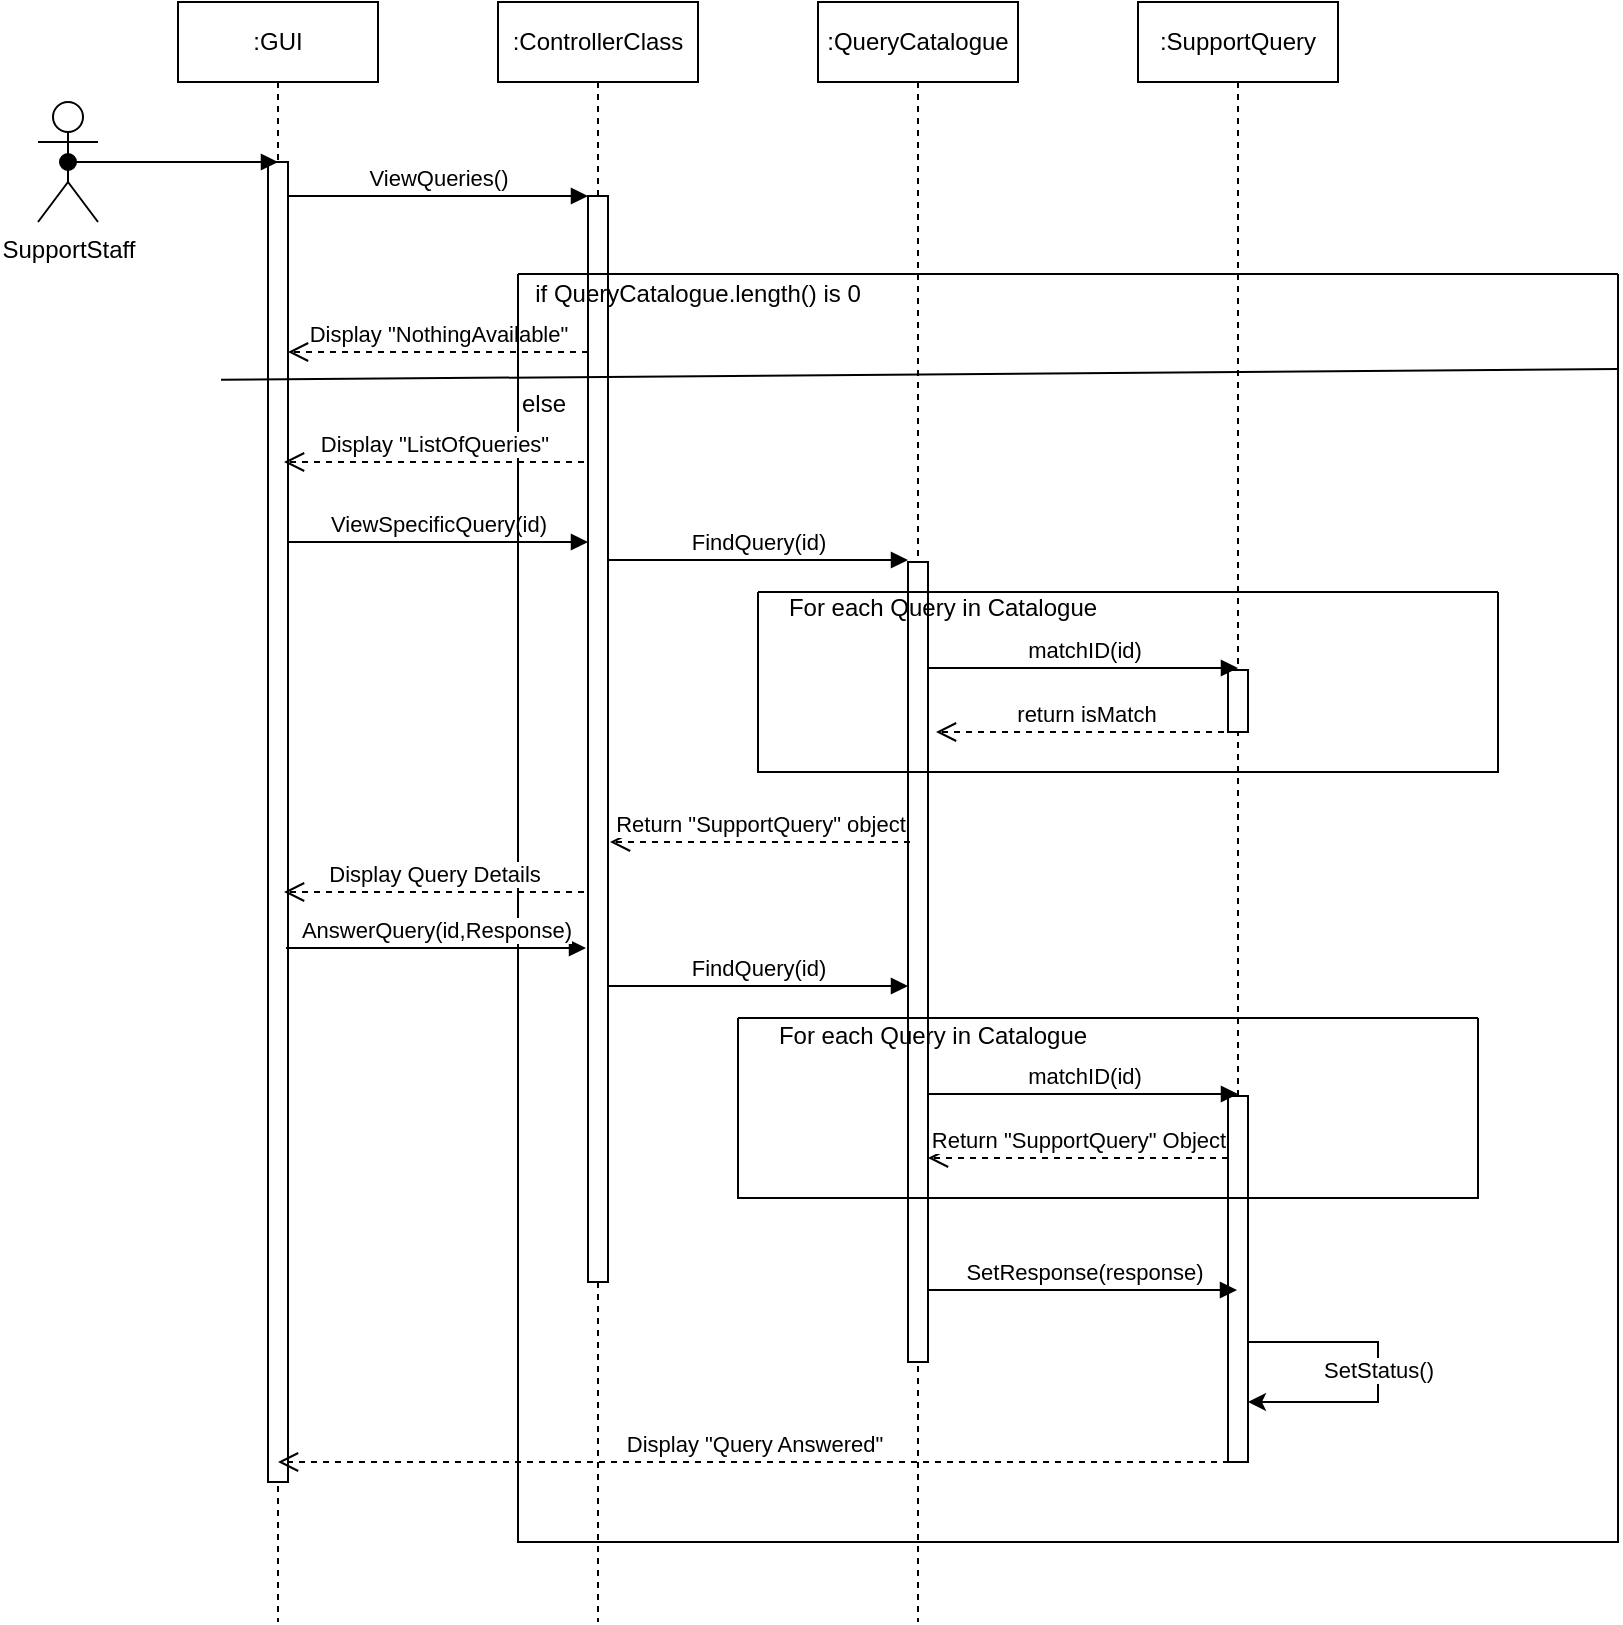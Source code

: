 <mxfile version="28.2.7">
  <diagram name="Page-1" id="2YBvvXClWsGukQMizWep">
    <mxGraphModel grid="1" page="1" gridSize="10" guides="1" tooltips="1" connect="1" arrows="1" fold="1" pageScale="1" pageWidth="850" pageHeight="1100" math="0" shadow="0">
      <root>
        <mxCell id="0" />
        <mxCell id="1" parent="0" />
        <mxCell id="aM9ryv3xv72pqoxQDRHE-1" value=":ControllerClass" style="shape=umlLifeline;perimeter=lifelinePerimeter;whiteSpace=wrap;html=1;container=0;dropTarget=0;collapsible=0;recursiveResize=0;outlineConnect=0;portConstraint=eastwest;newEdgeStyle={&quot;edgeStyle&quot;:&quot;elbowEdgeStyle&quot;,&quot;elbow&quot;:&quot;vertical&quot;,&quot;curved&quot;:0,&quot;rounded&quot;:0};" vertex="1" parent="1">
          <mxGeometry x="60" y="40" width="100" height="810" as="geometry" />
        </mxCell>
        <mxCell id="aM9ryv3xv72pqoxQDRHE-2" value="" style="html=1;points=[];perimeter=orthogonalPerimeter;outlineConnect=0;targetShapes=umlLifeline;portConstraint=eastwest;newEdgeStyle={&quot;edgeStyle&quot;:&quot;elbowEdgeStyle&quot;,&quot;elbow&quot;:&quot;vertical&quot;,&quot;curved&quot;:0,&quot;rounded&quot;:0};" vertex="1" parent="aM9ryv3xv72pqoxQDRHE-1">
          <mxGeometry x="45" y="97" width="10" height="543" as="geometry" />
        </mxCell>
        <mxCell id="XKJIxdK9eBoJMxfHM99F-1" value=":QueryCatalogue" style="shape=umlLifeline;perimeter=lifelinePerimeter;whiteSpace=wrap;html=1;container=0;dropTarget=0;collapsible=0;recursiveResize=0;outlineConnect=0;portConstraint=eastwest;newEdgeStyle={&quot;edgeStyle&quot;:&quot;elbowEdgeStyle&quot;,&quot;elbow&quot;:&quot;vertical&quot;,&quot;curved&quot;:0,&quot;rounded&quot;:0};" vertex="1" parent="1">
          <mxGeometry x="220" y="40" width="100" height="810" as="geometry" />
        </mxCell>
        <mxCell id="XKJIxdK9eBoJMxfHM99F-2" value="" style="html=1;points=[];perimeter=orthogonalPerimeter;outlineConnect=0;targetShapes=umlLifeline;portConstraint=eastwest;newEdgeStyle={&quot;edgeStyle&quot;:&quot;elbowEdgeStyle&quot;,&quot;elbow&quot;:&quot;vertical&quot;,&quot;curved&quot;:0,&quot;rounded&quot;:0};" vertex="1" parent="XKJIxdK9eBoJMxfHM99F-1">
          <mxGeometry x="45" y="280" width="10" height="400" as="geometry" />
        </mxCell>
        <mxCell id="XKJIxdK9eBoJMxfHM99F-3" value=":SupportQuery" style="shape=umlLifeline;perimeter=lifelinePerimeter;whiteSpace=wrap;html=1;container=0;dropTarget=0;collapsible=0;recursiveResize=0;outlineConnect=0;portConstraint=eastwest;newEdgeStyle={&quot;edgeStyle&quot;:&quot;elbowEdgeStyle&quot;,&quot;elbow&quot;:&quot;vertical&quot;,&quot;curved&quot;:0,&quot;rounded&quot;:0};" vertex="1" parent="1">
          <mxGeometry x="380" y="40" width="100" height="680" as="geometry" />
        </mxCell>
        <mxCell id="XKJIxdK9eBoJMxfHM99F-38" value="" style="html=1;points=[];perimeter=orthogonalPerimeter;outlineConnect=0;targetShapes=umlLifeline;portConstraint=eastwest;newEdgeStyle={&quot;edgeStyle&quot;:&quot;elbowEdgeStyle&quot;,&quot;elbow&quot;:&quot;vertical&quot;,&quot;curved&quot;:0,&quot;rounded&quot;:0};" vertex="1" parent="XKJIxdK9eBoJMxfHM99F-3">
          <mxGeometry x="45" y="334" width="10" height="31" as="geometry" />
        </mxCell>
        <mxCell id="XKJIxdK9eBoJMxfHM99F-5" value=":GUI" style="shape=umlLifeline;perimeter=lifelinePerimeter;whiteSpace=wrap;html=1;container=0;dropTarget=0;collapsible=0;recursiveResize=0;outlineConnect=0;portConstraint=eastwest;newEdgeStyle={&quot;edgeStyle&quot;:&quot;elbowEdgeStyle&quot;,&quot;elbow&quot;:&quot;vertical&quot;,&quot;curved&quot;:0,&quot;rounded&quot;:0};" vertex="1" parent="1">
          <mxGeometry x="-100" y="40" width="100" height="810" as="geometry" />
        </mxCell>
        <mxCell id="XKJIxdK9eBoJMxfHM99F-6" value="" style="html=1;points=[];perimeter=orthogonalPerimeter;outlineConnect=0;targetShapes=umlLifeline;portConstraint=eastwest;newEdgeStyle={&quot;edgeStyle&quot;:&quot;elbowEdgeStyle&quot;,&quot;elbow&quot;:&quot;vertical&quot;,&quot;curved&quot;:0,&quot;rounded&quot;:0};" vertex="1" parent="XKJIxdK9eBoJMxfHM99F-5">
          <mxGeometry x="45" y="80" width="10" height="660" as="geometry" />
        </mxCell>
        <mxCell id="XKJIxdK9eBoJMxfHM99F-9" value="SupportStaff" style="shape=umlActor;verticalLabelPosition=bottom;verticalAlign=top;html=1;outlineConnect=0;" vertex="1" parent="1">
          <mxGeometry x="-170" y="90" width="30" height="60" as="geometry" />
        </mxCell>
        <mxCell id="XKJIxdK9eBoJMxfHM99F-10" value="" style="html=1;verticalAlign=bottom;startArrow=oval;endArrow=block;startSize=8;edgeStyle=elbowEdgeStyle;elbow=vertical;curved=0;rounded=0;exitX=0.5;exitY=0.5;exitDx=0;exitDy=0;exitPerimeter=0;" edge="1" parent="1" source="XKJIxdK9eBoJMxfHM99F-9">
          <mxGeometry relative="1" as="geometry">
            <mxPoint x="-110" y="119.5" as="sourcePoint" />
            <mxPoint x="-50" y="119.5" as="targetPoint" />
          </mxGeometry>
        </mxCell>
        <mxCell id="XKJIxdK9eBoJMxfHM99F-12" value="ViewQueries()" style="html=1;verticalAlign=bottom;endArrow=block;edgeStyle=elbowEdgeStyle;elbow=vertical;curved=0;rounded=0;" edge="1" parent="1">
          <mxGeometry relative="1" as="geometry">
            <mxPoint x="-45" y="137" as="sourcePoint" />
            <Array as="points">
              <mxPoint x="20" y="137" />
            </Array>
            <mxPoint x="105" y="137" as="targetPoint" />
          </mxGeometry>
        </mxCell>
        <mxCell id="XKJIxdK9eBoJMxfHM99F-25" value="Display &quot;NothingAvailable&quot;" style="html=1;verticalAlign=bottom;endArrow=open;dashed=1;endSize=8;edgeStyle=elbowEdgeStyle;elbow=vertical;curved=0;rounded=0;" edge="1" parent="1">
          <mxGeometry relative="1" as="geometry">
            <mxPoint x="-45" y="215" as="targetPoint" />
            <Array as="points" />
            <mxPoint x="105" y="215" as="sourcePoint" />
          </mxGeometry>
        </mxCell>
        <mxCell id="XKJIxdK9eBoJMxfHM99F-26" value="ViewSpecificQuery(id)" style="html=1;verticalAlign=bottom;endArrow=block;edgeStyle=elbowEdgeStyle;elbow=vertical;curved=0;rounded=0;" edge="1" parent="1">
          <mxGeometry relative="1" as="geometry">
            <mxPoint x="-45" y="310" as="sourcePoint" />
            <Array as="points">
              <mxPoint x="15" y="310" />
            </Array>
            <mxPoint x="105" y="310" as="targetPoint" />
          </mxGeometry>
        </mxCell>
        <mxCell id="XKJIxdK9eBoJMxfHM99F-28" value="" style="swimlane;startSize=0;" vertex="1" parent="1">
          <mxGeometry x="70" y="176" width="550" height="634" as="geometry" />
        </mxCell>
        <mxCell id="XKJIxdK9eBoJMxfHM99F-35" value="else" style="text;html=1;whiteSpace=wrap;strokeColor=none;fillColor=none;align=center;verticalAlign=middle;rounded=0;" vertex="1" parent="XKJIxdK9eBoJMxfHM99F-28">
          <mxGeometry x="-17" y="50" width="60" height="30" as="geometry" />
        </mxCell>
        <mxCell id="XKJIxdK9eBoJMxfHM99F-46" value="Return &quot;SupportQuery&quot; object" style="html=1;verticalAlign=bottom;endArrow=open;dashed=1;endSize=8;edgeStyle=elbowEdgeStyle;elbow=vertical;curved=0;rounded=0;" edge="1" parent="XKJIxdK9eBoJMxfHM99F-28">
          <mxGeometry relative="1" as="geometry">
            <mxPoint x="46" y="284" as="targetPoint" />
            <Array as="points" />
            <mxPoint x="196" y="284" as="sourcePoint" />
          </mxGeometry>
        </mxCell>
        <mxCell id="XKJIxdK9eBoJMxfHM99F-39" value="" style="swimlane;startSize=0;" vertex="1" parent="XKJIxdK9eBoJMxfHM99F-28">
          <mxGeometry x="120" y="159" width="370" height="90" as="geometry" />
        </mxCell>
        <mxCell id="XKJIxdK9eBoJMxfHM99F-40" value="For each Query in Catalogue" style="text;html=1;whiteSpace=wrap;strokeColor=none;fillColor=none;align=center;verticalAlign=middle;rounded=0;" vertex="1" parent="XKJIxdK9eBoJMxfHM99F-39">
          <mxGeometry width="185" height="15" as="geometry" />
        </mxCell>
        <mxCell id="XKJIxdK9eBoJMxfHM99F-42" value="return isMatch" style="html=1;verticalAlign=bottom;endArrow=open;dashed=1;endSize=8;edgeStyle=elbowEdgeStyle;elbow=vertical;curved=0;rounded=0;" edge="1" parent="XKJIxdK9eBoJMxfHM99F-39">
          <mxGeometry relative="1" as="geometry">
            <mxPoint x="89" y="70" as="targetPoint" />
            <Array as="points" />
            <mxPoint x="239" y="70" as="sourcePoint" />
          </mxGeometry>
        </mxCell>
        <mxCell id="XKJIxdK9eBoJMxfHM99F-31" value="if QueryCatalogue.length() is 0" style="text;html=1;whiteSpace=wrap;strokeColor=none;fillColor=none;align=center;verticalAlign=middle;rounded=0;" vertex="1" parent="XKJIxdK9eBoJMxfHM99F-28">
          <mxGeometry x="-40" width="260" height="20" as="geometry" />
        </mxCell>
        <mxCell id="gSybm-Mnu4JETwywS8Kn-20" value="Display &quot;Query Answered&quot;" style="html=1;verticalAlign=bottom;endArrow=open;dashed=1;endSize=8;edgeStyle=elbowEdgeStyle;elbow=vertical;curved=0;rounded=0;" edge="1" parent="XKJIxdK9eBoJMxfHM99F-28">
          <mxGeometry relative="1" as="geometry">
            <mxPoint x="-120" y="594" as="targetPoint" />
            <Array as="points" />
            <mxPoint x="355.5" y="594" as="sourcePoint" />
          </mxGeometry>
        </mxCell>
        <mxCell id="XKJIxdK9eBoJMxfHM99F-33" value="" style="endArrow=none;html=1;rounded=0;exitX=1;exitY=0.075;exitDx=0;exitDy=0;exitPerimeter=0;entryX=0.002;entryY=0.376;entryDx=0;entryDy=0;entryPerimeter=0;" edge="1" parent="1" source="XKJIxdK9eBoJMxfHM99F-28">
          <mxGeometry width="50" height="50" relative="1" as="geometry">
            <mxPoint x="671.5" y="230.62" as="sourcePoint" />
            <mxPoint x="-78.5" y="228.92" as="targetPoint" />
          </mxGeometry>
        </mxCell>
        <mxCell id="XKJIxdK9eBoJMxfHM99F-37" value="FindQuery(id)" style="html=1;verticalAlign=bottom;endArrow=block;edgeStyle=elbowEdgeStyle;elbow=vertical;curved=0;rounded=0;" edge="1" parent="1">
          <mxGeometry relative="1" as="geometry">
            <mxPoint x="115" y="319" as="sourcePoint" />
            <Array as="points">
              <mxPoint x="170" y="319" />
            </Array>
            <mxPoint x="265" y="319" as="targetPoint" />
          </mxGeometry>
        </mxCell>
        <mxCell id="XKJIxdK9eBoJMxfHM99F-41" value="matchID(id)" style="html=1;verticalAlign=bottom;endArrow=block;edgeStyle=elbowEdgeStyle;elbow=horizontal;curved=0;rounded=0;" edge="1" parent="1">
          <mxGeometry relative="1" as="geometry">
            <mxPoint x="275" y="373" as="sourcePoint" />
            <Array as="points">
              <mxPoint x="335" y="373" />
            </Array>
            <mxPoint x="430" y="373" as="targetPoint" />
          </mxGeometry>
        </mxCell>
        <mxCell id="gSybm-Mnu4JETwywS8Kn-6" value="" style="html=1;points=[];perimeter=orthogonalPerimeter;outlineConnect=0;targetShapes=umlLifeline;portConstraint=eastwest;newEdgeStyle={&quot;edgeStyle&quot;:&quot;elbowEdgeStyle&quot;,&quot;elbow&quot;:&quot;vertical&quot;,&quot;curved&quot;:0,&quot;rounded&quot;:0};" vertex="1" parent="1">
          <mxGeometry x="425" y="587" width="10" height="183" as="geometry" />
        </mxCell>
        <mxCell id="gSybm-Mnu4JETwywS8Kn-7" value="" style="swimlane;startSize=0;" vertex="1" parent="1">
          <mxGeometry x="180" y="548" width="370" height="90" as="geometry" />
        </mxCell>
        <mxCell id="gSybm-Mnu4JETwywS8Kn-8" value="For each Query in Catalogue" style="text;html=1;whiteSpace=wrap;strokeColor=none;fillColor=none;align=center;verticalAlign=middle;rounded=0;" vertex="1" parent="gSybm-Mnu4JETwywS8Kn-7">
          <mxGeometry x="5" y="1" width="185" height="15" as="geometry" />
        </mxCell>
        <mxCell id="gSybm-Mnu4JETwywS8Kn-9" value="Return &quot;SupportQuery&quot; Object" style="html=1;verticalAlign=bottom;endArrow=open;dashed=1;endSize=8;edgeStyle=elbowEdgeStyle;elbow=vertical;curved=0;rounded=0;" edge="1" parent="gSybm-Mnu4JETwywS8Kn-7">
          <mxGeometry relative="1" as="geometry">
            <mxPoint x="95" y="70" as="targetPoint" />
            <Array as="points" />
            <mxPoint x="245" y="70" as="sourcePoint" />
          </mxGeometry>
        </mxCell>
        <mxCell id="gSybm-Mnu4JETwywS8Kn-11" value="FindQuery(id)" style="html=1;verticalAlign=bottom;endArrow=block;edgeStyle=elbowEdgeStyle;elbow=vertical;curved=0;rounded=0;" edge="1" parent="1">
          <mxGeometry relative="1" as="geometry">
            <mxPoint x="115" y="532" as="sourcePoint" />
            <Array as="points">
              <mxPoint x="170" y="532" />
            </Array>
            <mxPoint x="265" y="532" as="targetPoint" />
          </mxGeometry>
        </mxCell>
        <mxCell id="gSybm-Mnu4JETwywS8Kn-12" value="matchID(id)" style="html=1;verticalAlign=bottom;endArrow=block;edgeStyle=elbowEdgeStyle;elbow=horizontal;curved=0;rounded=0;" edge="1" parent="1">
          <mxGeometry relative="1" as="geometry">
            <mxPoint x="275" y="586" as="sourcePoint" />
            <Array as="points">
              <mxPoint x="335" y="586" />
            </Array>
            <mxPoint x="430" y="586" as="targetPoint" />
          </mxGeometry>
        </mxCell>
        <mxCell id="gSybm-Mnu4JETwywS8Kn-19" value="SetResponse(response)" style="html=1;verticalAlign=bottom;endArrow=block;edgeStyle=elbowEdgeStyle;elbow=vertical;curved=0;rounded=0;" edge="1" parent="1">
          <mxGeometry relative="1" as="geometry">
            <mxPoint x="275" y="684" as="sourcePoint" />
            <Array as="points">
              <mxPoint x="280" y="684" />
            </Array>
            <mxPoint x="429.5" y="684" as="targetPoint" />
          </mxGeometry>
        </mxCell>
        <mxCell id="gSybm-Mnu4JETwywS8Kn-21" value="" style="endArrow=classic;html=1;rounded=0;" edge="1" parent="1" source="gSybm-Mnu4JETwywS8Kn-6" target="gSybm-Mnu4JETwywS8Kn-6">
          <mxGeometry width="50" height="50" relative="1" as="geometry">
            <mxPoint x="450" y="709.976" as="sourcePoint" />
            <mxPoint x="460" y="739.988" as="targetPoint" />
            <Array as="points">
              <mxPoint x="500" y="710" />
              <mxPoint x="500" y="740" />
            </Array>
          </mxGeometry>
        </mxCell>
        <mxCell id="gSybm-Mnu4JETwywS8Kn-22" value="SetStatus()" style="edgeLabel;html=1;align=center;verticalAlign=middle;resizable=0;points=[];" connectable="0" vertex="1" parent="gSybm-Mnu4JETwywS8Kn-21">
          <mxGeometry x="-0.018" relative="1" as="geometry">
            <mxPoint as="offset" />
          </mxGeometry>
        </mxCell>
        <mxCell id="XKJIxdK9eBoJMxfHM99F-36" value="Display &quot;ListOfQueries&quot;" style="html=1;verticalAlign=bottom;endArrow=open;dashed=1;endSize=8;edgeStyle=elbowEdgeStyle;elbow=vertical;curved=0;rounded=0;" edge="1" parent="1">
          <mxGeometry relative="1" as="geometry">
            <mxPoint x="-47" y="270" as="targetPoint" />
            <Array as="points" />
            <mxPoint x="103" y="270" as="sourcePoint" />
          </mxGeometry>
        </mxCell>
        <mxCell id="XKJIxdK9eBoJMxfHM99F-47" value="Display Query Details" style="html=1;verticalAlign=bottom;endArrow=open;dashed=1;endSize=8;edgeStyle=elbowEdgeStyle;elbow=horizontal;curved=0;rounded=0;" edge="1" parent="1">
          <mxGeometry relative="1" as="geometry">
            <mxPoint x="-47" y="485" as="targetPoint" />
            <Array as="points" />
            <mxPoint x="103" y="485" as="sourcePoint" />
          </mxGeometry>
        </mxCell>
        <mxCell id="gSybm-Mnu4JETwywS8Kn-1" value="AnswerQuery(id,Response)" style="html=1;verticalAlign=bottom;endArrow=block;edgeStyle=elbowEdgeStyle;elbow=vertical;curved=0;rounded=0;" edge="1" parent="1">
          <mxGeometry relative="1" as="geometry">
            <mxPoint x="-46" y="513" as="sourcePoint" />
            <Array as="points">
              <mxPoint x="14" y="513" />
            </Array>
            <mxPoint x="104" y="513" as="targetPoint" />
          </mxGeometry>
        </mxCell>
      </root>
    </mxGraphModel>
  </diagram>
</mxfile>
